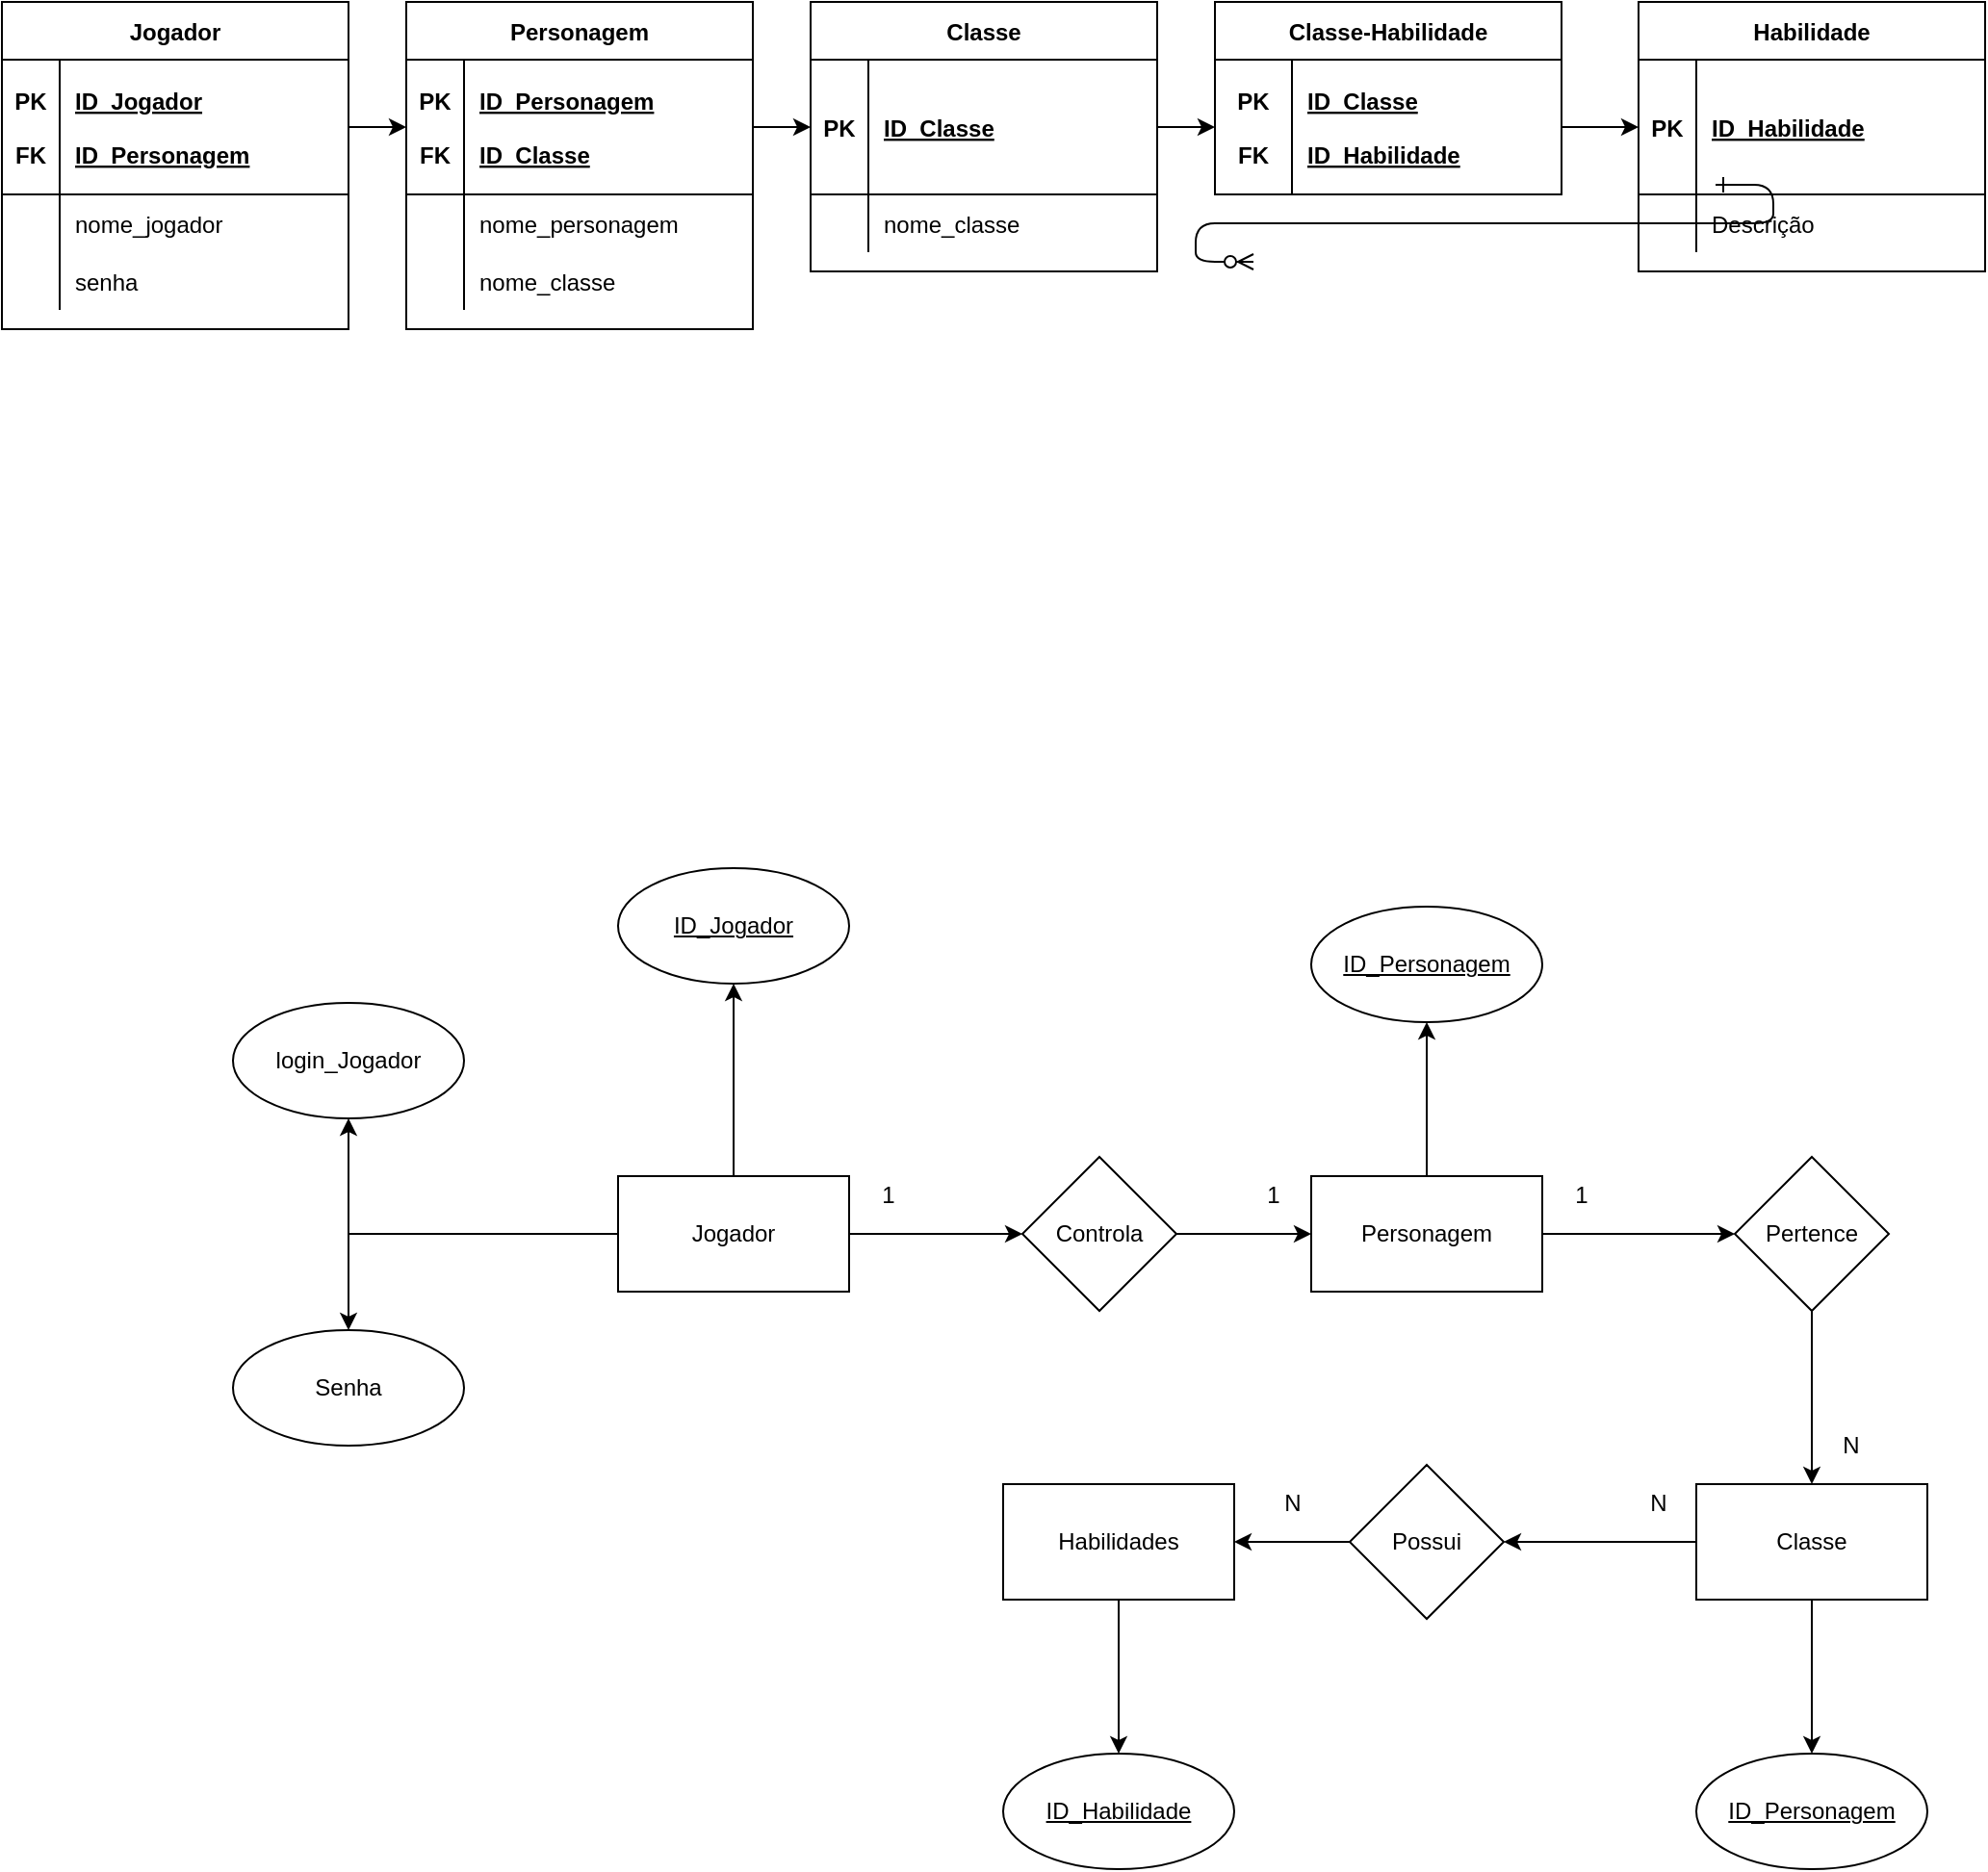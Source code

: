 <mxfile version="18.0.8" type="github">
  <diagram id="R2lEEEUBdFMjLlhIrx00" name="Page-1">
    <mxGraphModel dx="2512" dy="762" grid="1" gridSize="10" guides="1" tooltips="1" connect="1" arrows="1" fold="1" page="1" pageScale="1" pageWidth="850" pageHeight="1100" math="0" shadow="0" extFonts="Permanent Marker^https://fonts.googleapis.com/css?family=Permanent+Marker">
      <root>
        <mxCell id="0" />
        <mxCell id="1" parent="0" />
        <mxCell id="C-vyLk0tnHw3VtMMgP7b-12" value="" style="edgeStyle=entityRelationEdgeStyle;endArrow=ERzeroToMany;startArrow=ERone;endFill=1;startFill=0;" parent="1" target="C-vyLk0tnHw3VtMMgP7b-17" edge="1">
          <mxGeometry width="100" height="100" relative="1" as="geometry">
            <mxPoint x="700" y="165" as="sourcePoint" />
            <mxPoint x="460" y="205" as="targetPoint" />
          </mxGeometry>
        </mxCell>
        <mxCell id="bInewbM1cch98FMkwYiV-30" value="Jogador" style="shape=table;startSize=30;container=1;collapsible=1;childLayout=tableLayout;fixedRows=1;rowLines=0;fontStyle=1;align=center;resizeLast=1;" vertex="1" parent="1">
          <mxGeometry x="-190" y="70" width="180" height="170" as="geometry" />
        </mxCell>
        <mxCell id="bInewbM1cch98FMkwYiV-31" value="" style="shape=tableRow;horizontal=0;startSize=0;swimlaneHead=0;swimlaneBody=0;fillColor=none;collapsible=0;dropTarget=0;points=[[0,0.5],[1,0.5]];portConstraint=eastwest;top=0;left=0;right=0;bottom=1;" vertex="1" parent="bInewbM1cch98FMkwYiV-30">
          <mxGeometry y="30" width="180" height="70" as="geometry" />
        </mxCell>
        <mxCell id="bInewbM1cch98FMkwYiV-32" value="PK&#xa;&#xa;FK" style="shape=partialRectangle;connectable=0;fillColor=none;top=0;left=0;bottom=0;right=0;fontStyle=1;overflow=hidden;startSize=30;" vertex="1" parent="bInewbM1cch98FMkwYiV-31">
          <mxGeometry width="30" height="70" as="geometry">
            <mxRectangle width="30" height="70" as="alternateBounds" />
          </mxGeometry>
        </mxCell>
        <mxCell id="bInewbM1cch98FMkwYiV-33" value="ID_Jogador&#xa;&#xa;ID_Personagem" style="shape=partialRectangle;connectable=0;fillColor=none;top=0;left=0;bottom=0;right=0;align=left;spacingLeft=6;fontStyle=5;overflow=hidden;startSize=30;" vertex="1" parent="bInewbM1cch98FMkwYiV-31">
          <mxGeometry x="30" width="150" height="70" as="geometry">
            <mxRectangle width="150" height="70" as="alternateBounds" />
          </mxGeometry>
        </mxCell>
        <mxCell id="bInewbM1cch98FMkwYiV-34" value="" style="shape=tableRow;horizontal=0;startSize=0;swimlaneHead=0;swimlaneBody=0;fillColor=none;collapsible=0;dropTarget=0;points=[[0,0.5],[1,0.5]];portConstraint=eastwest;top=0;left=0;right=0;bottom=0;" vertex="1" parent="bInewbM1cch98FMkwYiV-30">
          <mxGeometry y="100" width="180" height="30" as="geometry" />
        </mxCell>
        <mxCell id="bInewbM1cch98FMkwYiV-35" value="" style="shape=partialRectangle;connectable=0;fillColor=none;top=0;left=0;bottom=0;right=0;editable=1;overflow=hidden;startSize=30;" vertex="1" parent="bInewbM1cch98FMkwYiV-34">
          <mxGeometry width="30" height="30" as="geometry">
            <mxRectangle width="30" height="30" as="alternateBounds" />
          </mxGeometry>
        </mxCell>
        <mxCell id="bInewbM1cch98FMkwYiV-36" value="nome_jogador" style="shape=partialRectangle;connectable=0;fillColor=none;top=0;left=0;bottom=0;right=0;align=left;spacingLeft=6;overflow=hidden;startSize=30;" vertex="1" parent="bInewbM1cch98FMkwYiV-34">
          <mxGeometry x="30" width="150" height="30" as="geometry">
            <mxRectangle width="150" height="30" as="alternateBounds" />
          </mxGeometry>
        </mxCell>
        <mxCell id="bInewbM1cch98FMkwYiV-37" value="" style="shape=tableRow;horizontal=0;startSize=0;swimlaneHead=0;swimlaneBody=0;fillColor=none;collapsible=0;dropTarget=0;points=[[0,0.5],[1,0.5]];portConstraint=eastwest;top=0;left=0;right=0;bottom=0;" vertex="1" parent="bInewbM1cch98FMkwYiV-30">
          <mxGeometry y="130" width="180" height="30" as="geometry" />
        </mxCell>
        <mxCell id="bInewbM1cch98FMkwYiV-38" value="" style="shape=partialRectangle;connectable=0;fillColor=none;top=0;left=0;bottom=0;right=0;editable=1;overflow=hidden;startSize=30;" vertex="1" parent="bInewbM1cch98FMkwYiV-37">
          <mxGeometry width="30" height="30" as="geometry">
            <mxRectangle width="30" height="30" as="alternateBounds" />
          </mxGeometry>
        </mxCell>
        <mxCell id="bInewbM1cch98FMkwYiV-39" value="senha" style="shape=partialRectangle;connectable=0;fillColor=none;top=0;left=0;bottom=0;right=0;align=left;spacingLeft=6;overflow=hidden;startSize=30;" vertex="1" parent="bInewbM1cch98FMkwYiV-37">
          <mxGeometry x="30" width="150" height="30" as="geometry">
            <mxRectangle width="150" height="30" as="alternateBounds" />
          </mxGeometry>
        </mxCell>
        <mxCell id="bInewbM1cch98FMkwYiV-43" value="Personagem" style="shape=table;startSize=30;container=1;collapsible=1;childLayout=tableLayout;fixedRows=1;rowLines=0;fontStyle=1;align=center;resizeLast=1;" vertex="1" parent="1">
          <mxGeometry x="20" y="70" width="180" height="170" as="geometry" />
        </mxCell>
        <mxCell id="bInewbM1cch98FMkwYiV-44" value="" style="shape=tableRow;horizontal=0;startSize=0;swimlaneHead=0;swimlaneBody=0;fillColor=none;collapsible=0;dropTarget=0;points=[[0,0.5],[1,0.5]];portConstraint=eastwest;top=0;left=0;right=0;bottom=1;" vertex="1" parent="bInewbM1cch98FMkwYiV-43">
          <mxGeometry y="30" width="180" height="70" as="geometry" />
        </mxCell>
        <mxCell id="bInewbM1cch98FMkwYiV-45" value="PK&#xa;&#xa;FK" style="shape=partialRectangle;connectable=0;fillColor=none;top=0;left=0;bottom=0;right=0;fontStyle=1;overflow=hidden;startSize=30;" vertex="1" parent="bInewbM1cch98FMkwYiV-44">
          <mxGeometry width="30" height="70" as="geometry">
            <mxRectangle width="30" height="70" as="alternateBounds" />
          </mxGeometry>
        </mxCell>
        <mxCell id="bInewbM1cch98FMkwYiV-46" value="ID_Personagem&#xa;&#xa;ID_Classe" style="shape=partialRectangle;connectable=0;fillColor=none;top=0;left=0;bottom=0;right=0;align=left;spacingLeft=6;fontStyle=5;overflow=hidden;startSize=30;" vertex="1" parent="bInewbM1cch98FMkwYiV-44">
          <mxGeometry x="30" width="150" height="70" as="geometry">
            <mxRectangle width="150" height="70" as="alternateBounds" />
          </mxGeometry>
        </mxCell>
        <mxCell id="bInewbM1cch98FMkwYiV-47" value="" style="shape=tableRow;horizontal=0;startSize=0;swimlaneHead=0;swimlaneBody=0;fillColor=none;collapsible=0;dropTarget=0;points=[[0,0.5],[1,0.5]];portConstraint=eastwest;top=0;left=0;right=0;bottom=0;" vertex="1" parent="bInewbM1cch98FMkwYiV-43">
          <mxGeometry y="100" width="180" height="30" as="geometry" />
        </mxCell>
        <mxCell id="bInewbM1cch98FMkwYiV-48" value="" style="shape=partialRectangle;connectable=0;fillColor=none;top=0;left=0;bottom=0;right=0;editable=1;overflow=hidden;startSize=30;" vertex="1" parent="bInewbM1cch98FMkwYiV-47">
          <mxGeometry width="30" height="30" as="geometry">
            <mxRectangle width="30" height="30" as="alternateBounds" />
          </mxGeometry>
        </mxCell>
        <mxCell id="bInewbM1cch98FMkwYiV-49" value="nome_personagem" style="shape=partialRectangle;connectable=0;fillColor=none;top=0;left=0;bottom=0;right=0;align=left;spacingLeft=6;overflow=hidden;startSize=30;" vertex="1" parent="bInewbM1cch98FMkwYiV-47">
          <mxGeometry x="30" width="150" height="30" as="geometry">
            <mxRectangle width="150" height="30" as="alternateBounds" />
          </mxGeometry>
        </mxCell>
        <mxCell id="bInewbM1cch98FMkwYiV-50" value="" style="shape=tableRow;horizontal=0;startSize=0;swimlaneHead=0;swimlaneBody=0;fillColor=none;collapsible=0;dropTarget=0;points=[[0,0.5],[1,0.5]];portConstraint=eastwest;top=0;left=0;right=0;bottom=0;" vertex="1" parent="bInewbM1cch98FMkwYiV-43">
          <mxGeometry y="130" width="180" height="30" as="geometry" />
        </mxCell>
        <mxCell id="bInewbM1cch98FMkwYiV-51" value="" style="shape=partialRectangle;connectable=0;fillColor=none;top=0;left=0;bottom=0;right=0;editable=1;overflow=hidden;startSize=30;" vertex="1" parent="bInewbM1cch98FMkwYiV-50">
          <mxGeometry width="30" height="30" as="geometry">
            <mxRectangle width="30" height="30" as="alternateBounds" />
          </mxGeometry>
        </mxCell>
        <mxCell id="bInewbM1cch98FMkwYiV-52" value="nome_classe" style="shape=partialRectangle;connectable=0;fillColor=none;top=0;left=0;bottom=0;right=0;align=left;spacingLeft=6;overflow=hidden;startSize=30;" vertex="1" parent="bInewbM1cch98FMkwYiV-50">
          <mxGeometry x="30" width="150" height="30" as="geometry">
            <mxRectangle width="150" height="30" as="alternateBounds" />
          </mxGeometry>
        </mxCell>
        <mxCell id="bInewbM1cch98FMkwYiV-53" value="Classe" style="shape=table;startSize=30;container=1;collapsible=1;childLayout=tableLayout;fixedRows=1;rowLines=0;fontStyle=1;align=center;resizeLast=1;" vertex="1" parent="1">
          <mxGeometry x="230" y="70" width="180" height="140" as="geometry" />
        </mxCell>
        <mxCell id="bInewbM1cch98FMkwYiV-54" value="" style="shape=tableRow;horizontal=0;startSize=0;swimlaneHead=0;swimlaneBody=0;fillColor=none;collapsible=0;dropTarget=0;points=[[0,0.5],[1,0.5]];portConstraint=eastwest;top=0;left=0;right=0;bottom=1;" vertex="1" parent="bInewbM1cch98FMkwYiV-53">
          <mxGeometry y="30" width="180" height="70" as="geometry" />
        </mxCell>
        <mxCell id="bInewbM1cch98FMkwYiV-55" value="PK" style="shape=partialRectangle;connectable=0;fillColor=none;top=0;left=0;bottom=0;right=0;fontStyle=1;overflow=hidden;startSize=30;" vertex="1" parent="bInewbM1cch98FMkwYiV-54">
          <mxGeometry width="30" height="70" as="geometry">
            <mxRectangle width="30" height="70" as="alternateBounds" />
          </mxGeometry>
        </mxCell>
        <mxCell id="bInewbM1cch98FMkwYiV-56" value="ID_Classe" style="shape=partialRectangle;connectable=0;fillColor=none;top=0;left=0;bottom=0;right=0;align=left;spacingLeft=6;fontStyle=5;overflow=hidden;startSize=30;" vertex="1" parent="bInewbM1cch98FMkwYiV-54">
          <mxGeometry x="30" width="150" height="70" as="geometry">
            <mxRectangle width="150" height="70" as="alternateBounds" />
          </mxGeometry>
        </mxCell>
        <mxCell id="bInewbM1cch98FMkwYiV-57" value="" style="shape=tableRow;horizontal=0;startSize=0;swimlaneHead=0;swimlaneBody=0;fillColor=none;collapsible=0;dropTarget=0;points=[[0,0.5],[1,0.5]];portConstraint=eastwest;top=0;left=0;right=0;bottom=0;" vertex="1" parent="bInewbM1cch98FMkwYiV-53">
          <mxGeometry y="100" width="180" height="30" as="geometry" />
        </mxCell>
        <mxCell id="bInewbM1cch98FMkwYiV-58" value="" style="shape=partialRectangle;connectable=0;fillColor=none;top=0;left=0;bottom=0;right=0;editable=1;overflow=hidden;startSize=30;" vertex="1" parent="bInewbM1cch98FMkwYiV-57">
          <mxGeometry width="30" height="30" as="geometry">
            <mxRectangle width="30" height="30" as="alternateBounds" />
          </mxGeometry>
        </mxCell>
        <mxCell id="bInewbM1cch98FMkwYiV-59" value="nome_classe" style="shape=partialRectangle;connectable=0;fillColor=none;top=0;left=0;bottom=0;right=0;align=left;spacingLeft=6;overflow=hidden;startSize=30;" vertex="1" parent="bInewbM1cch98FMkwYiV-57">
          <mxGeometry x="30" width="150" height="30" as="geometry">
            <mxRectangle width="150" height="30" as="alternateBounds" />
          </mxGeometry>
        </mxCell>
        <mxCell id="bInewbM1cch98FMkwYiV-64" value="Classe-Habilidade" style="shape=table;startSize=30;container=1;collapsible=1;childLayout=tableLayout;fixedRows=1;rowLines=0;fontStyle=1;align=center;resizeLast=1;" vertex="1" parent="1">
          <mxGeometry x="440" y="70" width="180" height="100" as="geometry" />
        </mxCell>
        <mxCell id="bInewbM1cch98FMkwYiV-65" value="" style="shape=tableRow;horizontal=0;startSize=0;swimlaneHead=0;swimlaneBody=0;fillColor=none;collapsible=0;dropTarget=0;points=[[0,0.5],[1,0.5]];portConstraint=eastwest;top=0;left=0;right=0;bottom=1;" vertex="1" parent="bInewbM1cch98FMkwYiV-64">
          <mxGeometry y="30" width="180" height="70" as="geometry" />
        </mxCell>
        <mxCell id="bInewbM1cch98FMkwYiV-66" value="PK&#xa;&#xa;FK" style="shape=partialRectangle;connectable=0;fillColor=none;top=0;left=0;bottom=0;right=0;fontStyle=1;overflow=hidden;startSize=30;" vertex="1" parent="bInewbM1cch98FMkwYiV-65">
          <mxGeometry width="40" height="70" as="geometry">
            <mxRectangle width="40" height="70" as="alternateBounds" />
          </mxGeometry>
        </mxCell>
        <mxCell id="bInewbM1cch98FMkwYiV-67" value="ID_Classe&#xa;&#xa;ID_Habilidade" style="shape=partialRectangle;connectable=0;fillColor=none;top=0;left=0;bottom=0;right=0;align=left;spacingLeft=6;fontStyle=5;overflow=hidden;startSize=30;" vertex="1" parent="bInewbM1cch98FMkwYiV-65">
          <mxGeometry x="40" width="140" height="70" as="geometry">
            <mxRectangle width="140" height="70" as="alternateBounds" />
          </mxGeometry>
        </mxCell>
        <mxCell id="bInewbM1cch98FMkwYiV-71" value="Habilidade" style="shape=table;startSize=30;container=1;collapsible=1;childLayout=tableLayout;fixedRows=1;rowLines=0;fontStyle=1;align=center;resizeLast=1;" vertex="1" parent="1">
          <mxGeometry x="660" y="70" width="180" height="140" as="geometry" />
        </mxCell>
        <mxCell id="bInewbM1cch98FMkwYiV-72" value="" style="shape=tableRow;horizontal=0;startSize=0;swimlaneHead=0;swimlaneBody=0;fillColor=none;collapsible=0;dropTarget=0;points=[[0,0.5],[1,0.5]];portConstraint=eastwest;top=0;left=0;right=0;bottom=1;" vertex="1" parent="bInewbM1cch98FMkwYiV-71">
          <mxGeometry y="30" width="180" height="70" as="geometry" />
        </mxCell>
        <mxCell id="bInewbM1cch98FMkwYiV-73" value="PK" style="shape=partialRectangle;connectable=0;fillColor=none;top=0;left=0;bottom=0;right=0;fontStyle=1;overflow=hidden;startSize=30;" vertex="1" parent="bInewbM1cch98FMkwYiV-72">
          <mxGeometry width="30" height="70" as="geometry">
            <mxRectangle width="30" height="70" as="alternateBounds" />
          </mxGeometry>
        </mxCell>
        <mxCell id="bInewbM1cch98FMkwYiV-74" value="ID_Habilidade" style="shape=partialRectangle;connectable=0;fillColor=none;top=0;left=0;bottom=0;right=0;align=left;spacingLeft=6;fontStyle=5;overflow=hidden;startSize=30;" vertex="1" parent="bInewbM1cch98FMkwYiV-72">
          <mxGeometry x="30" width="150" height="70" as="geometry">
            <mxRectangle width="150" height="70" as="alternateBounds" />
          </mxGeometry>
        </mxCell>
        <mxCell id="bInewbM1cch98FMkwYiV-75" value="" style="shape=tableRow;horizontal=0;startSize=0;swimlaneHead=0;swimlaneBody=0;fillColor=none;collapsible=0;dropTarget=0;points=[[0,0.5],[1,0.5]];portConstraint=eastwest;top=0;left=0;right=0;bottom=0;" vertex="1" parent="bInewbM1cch98FMkwYiV-71">
          <mxGeometry y="100" width="180" height="30" as="geometry" />
        </mxCell>
        <mxCell id="bInewbM1cch98FMkwYiV-76" value="" style="shape=partialRectangle;connectable=0;fillColor=none;top=0;left=0;bottom=0;right=0;editable=1;overflow=hidden;startSize=30;" vertex="1" parent="bInewbM1cch98FMkwYiV-75">
          <mxGeometry width="30" height="30" as="geometry">
            <mxRectangle width="30" height="30" as="alternateBounds" />
          </mxGeometry>
        </mxCell>
        <mxCell id="bInewbM1cch98FMkwYiV-77" value="Descrição" style="shape=partialRectangle;connectable=0;fillColor=none;top=0;left=0;bottom=0;right=0;align=left;spacingLeft=6;overflow=hidden;startSize=30;" vertex="1" parent="bInewbM1cch98FMkwYiV-75">
          <mxGeometry x="30" width="150" height="30" as="geometry">
            <mxRectangle width="150" height="30" as="alternateBounds" />
          </mxGeometry>
        </mxCell>
        <mxCell id="bInewbM1cch98FMkwYiV-80" value="" style="edgeStyle=orthogonalEdgeStyle;rounded=0;orthogonalLoop=1;jettySize=auto;html=1;startSize=30;" edge="1" parent="1" source="bInewbM1cch98FMkwYiV-78" target="bInewbM1cch98FMkwYiV-79">
          <mxGeometry relative="1" as="geometry" />
        </mxCell>
        <mxCell id="bInewbM1cch98FMkwYiV-105" value="" style="edgeStyle=orthogonalEdgeStyle;rounded=0;orthogonalLoop=1;jettySize=auto;html=1;startSize=30;" edge="1" parent="1" source="bInewbM1cch98FMkwYiV-78" target="bInewbM1cch98FMkwYiV-104">
          <mxGeometry relative="1" as="geometry" />
        </mxCell>
        <mxCell id="bInewbM1cch98FMkwYiV-107" value="" style="edgeStyle=orthogonalEdgeStyle;rounded=0;orthogonalLoop=1;jettySize=auto;html=1;startSize=30;" edge="1" parent="1" source="bInewbM1cch98FMkwYiV-78" target="bInewbM1cch98FMkwYiV-106">
          <mxGeometry relative="1" as="geometry" />
        </mxCell>
        <mxCell id="bInewbM1cch98FMkwYiV-109" value="" style="edgeStyle=orthogonalEdgeStyle;rounded=0;orthogonalLoop=1;jettySize=auto;html=1;startSize=30;" edge="1" parent="1" source="bInewbM1cch98FMkwYiV-78" target="bInewbM1cch98FMkwYiV-108">
          <mxGeometry relative="1" as="geometry" />
        </mxCell>
        <mxCell id="bInewbM1cch98FMkwYiV-78" value="Jogador" style="rounded=0;whiteSpace=wrap;html=1;startSize=30;" vertex="1" parent="1">
          <mxGeometry x="130" y="680" width="120" height="60" as="geometry" />
        </mxCell>
        <mxCell id="bInewbM1cch98FMkwYiV-82" value="" style="edgeStyle=orthogonalEdgeStyle;rounded=0;orthogonalLoop=1;jettySize=auto;html=1;startSize=30;" edge="1" parent="1" source="bInewbM1cch98FMkwYiV-79" target="bInewbM1cch98FMkwYiV-81">
          <mxGeometry relative="1" as="geometry" />
        </mxCell>
        <mxCell id="bInewbM1cch98FMkwYiV-79" value="Controla" style="rhombus;whiteSpace=wrap;html=1;rounded=0;startSize=30;" vertex="1" parent="1">
          <mxGeometry x="340" y="670" width="80" height="80" as="geometry" />
        </mxCell>
        <mxCell id="bInewbM1cch98FMkwYiV-84" value="" style="edgeStyle=orthogonalEdgeStyle;rounded=0;orthogonalLoop=1;jettySize=auto;html=1;startSize=30;" edge="1" parent="1" source="bInewbM1cch98FMkwYiV-81" target="bInewbM1cch98FMkwYiV-83">
          <mxGeometry relative="1" as="geometry" />
        </mxCell>
        <mxCell id="bInewbM1cch98FMkwYiV-111" value="" style="edgeStyle=orthogonalEdgeStyle;rounded=0;orthogonalLoop=1;jettySize=auto;html=1;startSize=30;" edge="1" parent="1" source="bInewbM1cch98FMkwYiV-81" target="bInewbM1cch98FMkwYiV-110">
          <mxGeometry relative="1" as="geometry" />
        </mxCell>
        <mxCell id="bInewbM1cch98FMkwYiV-81" value="Personagem" style="whiteSpace=wrap;html=1;rounded=0;startSize=30;" vertex="1" parent="1">
          <mxGeometry x="490" y="680" width="120" height="60" as="geometry" />
        </mxCell>
        <mxCell id="bInewbM1cch98FMkwYiV-86" value="" style="edgeStyle=orthogonalEdgeStyle;rounded=0;orthogonalLoop=1;jettySize=auto;html=1;startSize=30;" edge="1" parent="1" source="bInewbM1cch98FMkwYiV-83" target="bInewbM1cch98FMkwYiV-85">
          <mxGeometry relative="1" as="geometry" />
        </mxCell>
        <mxCell id="bInewbM1cch98FMkwYiV-83" value="Pertence" style="rhombus;whiteSpace=wrap;html=1;rounded=0;startSize=30;" vertex="1" parent="1">
          <mxGeometry x="710" y="670" width="80" height="80" as="geometry" />
        </mxCell>
        <mxCell id="bInewbM1cch98FMkwYiV-88" value="" style="edgeStyle=orthogonalEdgeStyle;rounded=0;orthogonalLoop=1;jettySize=auto;html=1;startSize=30;" edge="1" parent="1" source="bInewbM1cch98FMkwYiV-85" target="bInewbM1cch98FMkwYiV-87">
          <mxGeometry relative="1" as="geometry" />
        </mxCell>
        <mxCell id="bInewbM1cch98FMkwYiV-113" value="" style="edgeStyle=orthogonalEdgeStyle;rounded=0;orthogonalLoop=1;jettySize=auto;html=1;startSize=30;" edge="1" parent="1" source="bInewbM1cch98FMkwYiV-85" target="bInewbM1cch98FMkwYiV-112">
          <mxGeometry relative="1" as="geometry" />
        </mxCell>
        <mxCell id="bInewbM1cch98FMkwYiV-85" value="Classe" style="whiteSpace=wrap;html=1;rounded=0;startSize=30;" vertex="1" parent="1">
          <mxGeometry x="690" y="840" width="120" height="60" as="geometry" />
        </mxCell>
        <mxCell id="bInewbM1cch98FMkwYiV-90" value="" style="edgeStyle=orthogonalEdgeStyle;rounded=0;orthogonalLoop=1;jettySize=auto;html=1;startSize=30;" edge="1" parent="1" source="bInewbM1cch98FMkwYiV-87" target="bInewbM1cch98FMkwYiV-89">
          <mxGeometry relative="1" as="geometry" />
        </mxCell>
        <mxCell id="bInewbM1cch98FMkwYiV-87" value="Possui" style="rhombus;whiteSpace=wrap;html=1;rounded=0;startSize=30;" vertex="1" parent="1">
          <mxGeometry x="510" y="830" width="80" height="80" as="geometry" />
        </mxCell>
        <mxCell id="bInewbM1cch98FMkwYiV-115" value="" style="edgeStyle=orthogonalEdgeStyle;rounded=0;orthogonalLoop=1;jettySize=auto;html=1;startSize=30;" edge="1" parent="1" source="bInewbM1cch98FMkwYiV-89" target="bInewbM1cch98FMkwYiV-114">
          <mxGeometry relative="1" as="geometry" />
        </mxCell>
        <mxCell id="bInewbM1cch98FMkwYiV-89" value="Habilidades" style="whiteSpace=wrap;html=1;rounded=0;startSize=30;" vertex="1" parent="1">
          <mxGeometry x="330" y="840" width="120" height="60" as="geometry" />
        </mxCell>
        <mxCell id="bInewbM1cch98FMkwYiV-91" value="N" style="text;html=1;align=center;verticalAlign=middle;resizable=0;points=[];autosize=1;strokeColor=none;fillColor=none;" vertex="1" parent="1">
          <mxGeometry x="660" y="840" width="20" height="20" as="geometry" />
        </mxCell>
        <mxCell id="bInewbM1cch98FMkwYiV-92" value="N" style="text;html=1;align=center;verticalAlign=middle;resizable=0;points=[];autosize=1;strokeColor=none;fillColor=none;" vertex="1" parent="1">
          <mxGeometry x="470" y="840" width="20" height="20" as="geometry" />
        </mxCell>
        <mxCell id="bInewbM1cch98FMkwYiV-93" value="N" style="text;html=1;align=center;verticalAlign=middle;resizable=0;points=[];autosize=1;strokeColor=none;fillColor=none;" vertex="1" parent="1">
          <mxGeometry x="760" y="810" width="20" height="20" as="geometry" />
        </mxCell>
        <mxCell id="bInewbM1cch98FMkwYiV-94" value="1" style="text;html=1;align=center;verticalAlign=middle;resizable=0;points=[];autosize=1;strokeColor=none;fillColor=none;" vertex="1" parent="1">
          <mxGeometry x="620" y="680" width="20" height="20" as="geometry" />
        </mxCell>
        <mxCell id="bInewbM1cch98FMkwYiV-95" value="1" style="text;html=1;align=center;verticalAlign=middle;resizable=0;points=[];autosize=1;strokeColor=none;fillColor=none;" vertex="1" parent="1">
          <mxGeometry x="260" y="680" width="20" height="20" as="geometry" />
        </mxCell>
        <mxCell id="bInewbM1cch98FMkwYiV-96" value="1" style="text;html=1;align=center;verticalAlign=middle;resizable=0;points=[];autosize=1;strokeColor=none;fillColor=none;" vertex="1" parent="1">
          <mxGeometry x="460" y="680" width="20" height="20" as="geometry" />
        </mxCell>
        <mxCell id="bInewbM1cch98FMkwYiV-98" style="edgeStyle=orthogonalEdgeStyle;rounded=0;orthogonalLoop=1;jettySize=auto;html=1;exitX=1;exitY=0.5;exitDx=0;exitDy=0;entryX=0;entryY=0.5;entryDx=0;entryDy=0;startSize=30;" edge="1" parent="1" source="bInewbM1cch98FMkwYiV-31" target="bInewbM1cch98FMkwYiV-44">
          <mxGeometry relative="1" as="geometry" />
        </mxCell>
        <mxCell id="bInewbM1cch98FMkwYiV-99" style="edgeStyle=orthogonalEdgeStyle;rounded=0;orthogonalLoop=1;jettySize=auto;html=1;exitX=1;exitY=0.5;exitDx=0;exitDy=0;entryX=0;entryY=0.5;entryDx=0;entryDy=0;startSize=30;" edge="1" parent="1" source="bInewbM1cch98FMkwYiV-44" target="bInewbM1cch98FMkwYiV-54">
          <mxGeometry relative="1" as="geometry" />
        </mxCell>
        <mxCell id="bInewbM1cch98FMkwYiV-104" value="&lt;u&gt;ID_Jogador&lt;/u&gt;" style="ellipse;whiteSpace=wrap;html=1;rounded=0;startSize=30;" vertex="1" parent="1">
          <mxGeometry x="130" y="520" width="120" height="60" as="geometry" />
        </mxCell>
        <mxCell id="bInewbM1cch98FMkwYiV-106" value="login_Jogador" style="ellipse;whiteSpace=wrap;html=1;rounded=0;startSize=30;" vertex="1" parent="1">
          <mxGeometry x="-70" y="590" width="120" height="60" as="geometry" />
        </mxCell>
        <mxCell id="bInewbM1cch98FMkwYiV-108" value="Senha" style="ellipse;whiteSpace=wrap;html=1;rounded=0;startSize=30;" vertex="1" parent="1">
          <mxGeometry x="-70" y="760" width="120" height="60" as="geometry" />
        </mxCell>
        <mxCell id="bInewbM1cch98FMkwYiV-110" value="&lt;u&gt;ID_Personagem&lt;/u&gt;" style="ellipse;whiteSpace=wrap;html=1;rounded=0;startSize=30;" vertex="1" parent="1">
          <mxGeometry x="490" y="540" width="120" height="60" as="geometry" />
        </mxCell>
        <mxCell id="bInewbM1cch98FMkwYiV-112" value="&lt;u&gt;ID_Personagem&lt;/u&gt;" style="ellipse;whiteSpace=wrap;html=1;rounded=0;startSize=30;" vertex="1" parent="1">
          <mxGeometry x="690" y="980" width="120" height="60" as="geometry" />
        </mxCell>
        <mxCell id="bInewbM1cch98FMkwYiV-114" value="&lt;u&gt;ID_Habilidade&lt;/u&gt;" style="ellipse;whiteSpace=wrap;html=1;rounded=0;startSize=30;" vertex="1" parent="1">
          <mxGeometry x="330" y="980" width="120" height="60" as="geometry" />
        </mxCell>
        <mxCell id="bInewbM1cch98FMkwYiV-119" style="edgeStyle=orthogonalEdgeStyle;rounded=0;orthogonalLoop=1;jettySize=auto;html=1;exitX=1;exitY=0.5;exitDx=0;exitDy=0;startSize=30;" edge="1" parent="1" source="bInewbM1cch98FMkwYiV-65" target="bInewbM1cch98FMkwYiV-72">
          <mxGeometry relative="1" as="geometry" />
        </mxCell>
        <mxCell id="bInewbM1cch98FMkwYiV-120" style="edgeStyle=orthogonalEdgeStyle;rounded=0;orthogonalLoop=1;jettySize=auto;html=1;exitX=1;exitY=0.5;exitDx=0;exitDy=0;startSize=30;" edge="1" parent="1" source="bInewbM1cch98FMkwYiV-54" target="bInewbM1cch98FMkwYiV-65">
          <mxGeometry relative="1" as="geometry" />
        </mxCell>
      </root>
    </mxGraphModel>
  </diagram>
</mxfile>
